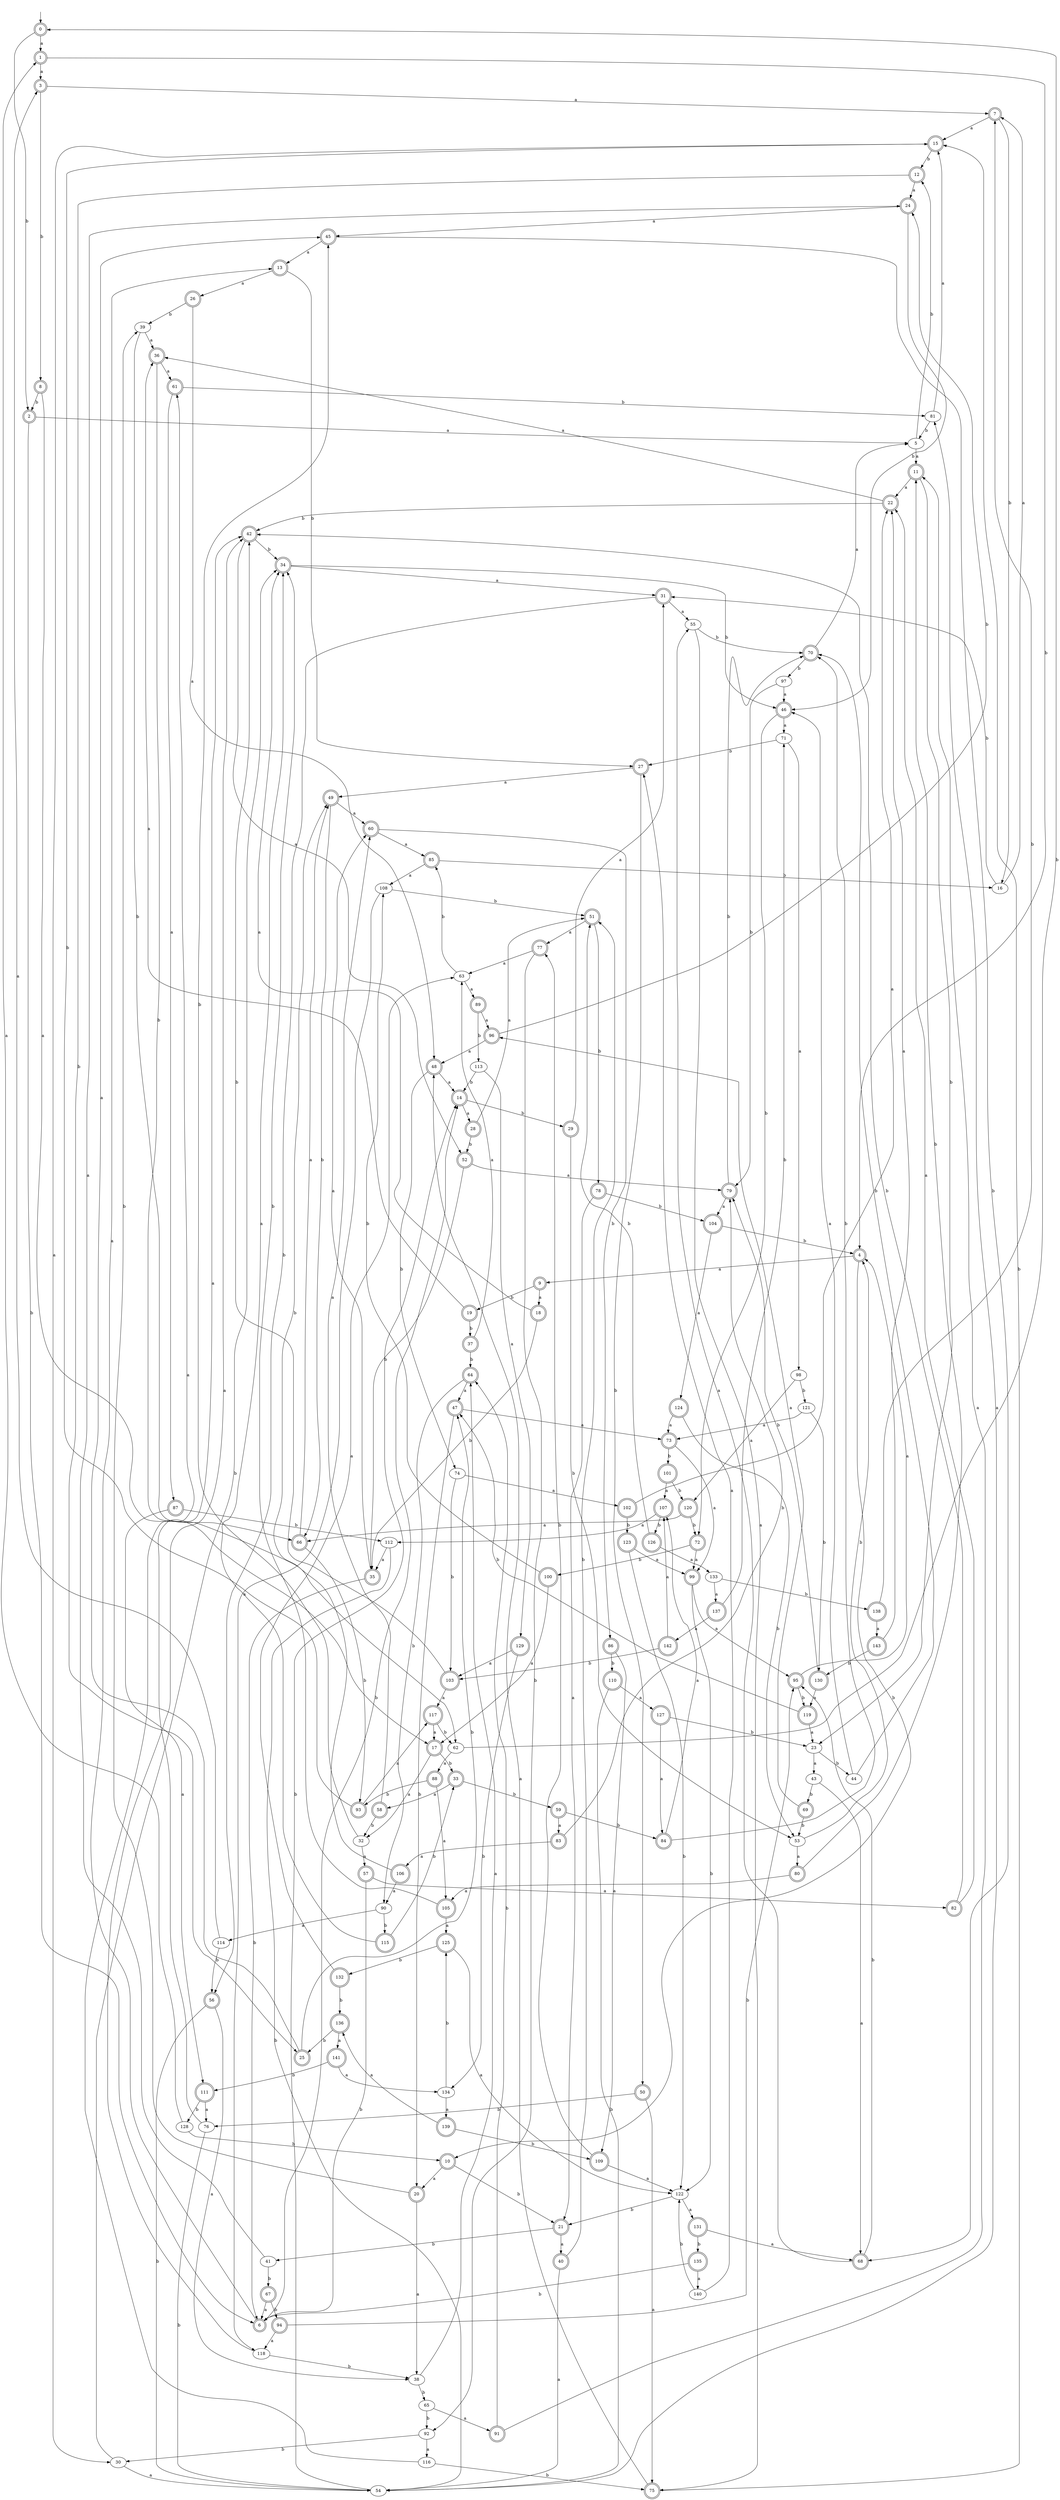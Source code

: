 digraph RandomDFA {
  __start0 [label="", shape=none];
  __start0 -> 0 [label=""];
  0 [shape=circle] [shape=doublecircle]
  0 -> 1 [label="a"]
  0 -> 2 [label="b"]
  1 [shape=doublecircle]
  1 -> 3 [label="a"]
  1 -> 4 [label="b"]
  2 [shape=doublecircle]
  2 -> 5 [label="a"]
  2 -> 6 [label="b"]
  3 [shape=doublecircle]
  3 -> 7 [label="a"]
  3 -> 8 [label="b"]
  4 [shape=doublecircle]
  4 -> 9 [label="a"]
  4 -> 10 [label="b"]
  5
  5 -> 11 [label="a"]
  5 -> 12 [label="b"]
  6 [shape=doublecircle]
  6 -> 13 [label="a"]
  6 -> 14 [label="b"]
  7 [shape=doublecircle]
  7 -> 15 [label="a"]
  7 -> 16 [label="b"]
  8 [shape=doublecircle]
  8 -> 17 [label="a"]
  8 -> 2 [label="b"]
  9 [shape=doublecircle]
  9 -> 18 [label="a"]
  9 -> 19 [label="b"]
  10 [shape=doublecircle]
  10 -> 20 [label="a"]
  10 -> 21 [label="b"]
  11 [shape=doublecircle]
  11 -> 22 [label="a"]
  11 -> 23 [label="b"]
  12 [shape=doublecircle]
  12 -> 24 [label="a"]
  12 -> 25 [label="b"]
  13 [shape=doublecircle]
  13 -> 26 [label="a"]
  13 -> 27 [label="b"]
  14 [shape=doublecircle]
  14 -> 28 [label="a"]
  14 -> 29 [label="b"]
  15 [shape=doublecircle]
  15 -> 30 [label="a"]
  15 -> 12 [label="b"]
  16
  16 -> 7 [label="a"]
  16 -> 31 [label="b"]
  17 [shape=doublecircle]
  17 -> 32 [label="a"]
  17 -> 33 [label="b"]
  18 [shape=doublecircle]
  18 -> 34 [label="a"]
  18 -> 35 [label="b"]
  19 [shape=doublecircle]
  19 -> 36 [label="a"]
  19 -> 37 [label="b"]
  20 [shape=doublecircle]
  20 -> 38 [label="a"]
  20 -> 39 [label="b"]
  21 [shape=doublecircle]
  21 -> 40 [label="a"]
  21 -> 41 [label="b"]
  22 [shape=doublecircle]
  22 -> 36 [label="a"]
  22 -> 42 [label="b"]
  23
  23 -> 43 [label="a"]
  23 -> 44 [label="b"]
  24 [shape=doublecircle]
  24 -> 45 [label="a"]
  24 -> 46 [label="b"]
  25 [shape=doublecircle]
  25 -> 45 [label="a"]
  25 -> 47 [label="b"]
  26 [shape=doublecircle]
  26 -> 48 [label="a"]
  26 -> 39 [label="b"]
  27 [shape=doublecircle]
  27 -> 49 [label="a"]
  27 -> 50 [label="b"]
  28 [shape=doublecircle]
  28 -> 51 [label="a"]
  28 -> 52 [label="b"]
  29 [shape=doublecircle]
  29 -> 31 [label="a"]
  29 -> 53 [label="b"]
  30
  30 -> 54 [label="a"]
  30 -> 34 [label="b"]
  31 [shape=doublecircle]
  31 -> 55 [label="a"]
  31 -> 56 [label="b"]
  32
  32 -> 57 [label="a"]
  32 -> 45 [label="b"]
  33 [shape=doublecircle]
  33 -> 58 [label="a"]
  33 -> 59 [label="b"]
  34 [shape=doublecircle]
  34 -> 31 [label="a"]
  34 -> 46 [label="b"]
  35 [shape=doublecircle]
  35 -> 60 [label="a"]
  35 -> 6 [label="b"]
  36 [shape=doublecircle]
  36 -> 61 [label="a"]
  36 -> 62 [label="b"]
  37 [shape=doublecircle]
  37 -> 63 [label="a"]
  37 -> 64 [label="b"]
  38
  38 -> 64 [label="a"]
  38 -> 65 [label="b"]
  39
  39 -> 36 [label="a"]
  39 -> 66 [label="b"]
  40 [shape=doublecircle]
  40 -> 54 [label="a"]
  40 -> 51 [label="b"]
  41
  41 -> 24 [label="a"]
  41 -> 67 [label="b"]
  42 [shape=doublecircle]
  42 -> 52 [label="a"]
  42 -> 34 [label="b"]
  43
  43 -> 68 [label="a"]
  43 -> 69 [label="b"]
  44
  44 -> 46 [label="a"]
  44 -> 70 [label="b"]
  45 [shape=doublecircle]
  45 -> 13 [label="a"]
  45 -> 68 [label="b"]
  46 [shape=doublecircle]
  46 -> 71 [label="a"]
  46 -> 72 [label="b"]
  47 [shape=doublecircle]
  47 -> 73 [label="a"]
  47 -> 20 [label="b"]
  48 [shape=doublecircle]
  48 -> 14 [label="a"]
  48 -> 74 [label="b"]
  49 [shape=doublecircle]
  49 -> 60 [label="a"]
  49 -> 66 [label="b"]
  50 [shape=doublecircle]
  50 -> 75 [label="a"]
  50 -> 76 [label="b"]
  51 [shape=doublecircle]
  51 -> 77 [label="a"]
  51 -> 78 [label="b"]
  52 [shape=doublecircle]
  52 -> 79 [label="a"]
  52 -> 35 [label="b"]
  53
  53 -> 80 [label="a"]
  53 -> 4 [label="b"]
  54
  54 -> 81 [label="a"]
  54 -> 14 [label="b"]
  55
  55 -> 75 [label="a"]
  55 -> 70 [label="b"]
  56 [shape=doublecircle]
  56 -> 38 [label="a"]
  56 -> 54 [label="b"]
  57 [shape=doublecircle]
  57 -> 82 [label="a"]
  57 -> 6 [label="b"]
  58 [shape=doublecircle]
  58 -> 60 [label="a"]
  58 -> 32 [label="b"]
  59 [shape=doublecircle]
  59 -> 83 [label="a"]
  59 -> 84 [label="b"]
  60 [shape=doublecircle]
  60 -> 85 [label="a"]
  60 -> 86 [label="b"]
  61 [shape=doublecircle]
  61 -> 87 [label="a"]
  61 -> 81 [label="b"]
  62
  62 -> 88 [label="a"]
  62 -> 0 [label="b"]
  63
  63 -> 89 [label="a"]
  63 -> 85 [label="b"]
  64 [shape=doublecircle]
  64 -> 47 [label="a"]
  64 -> 90 [label="b"]
  65
  65 -> 91 [label="a"]
  65 -> 92 [label="b"]
  66 [shape=doublecircle]
  66 -> 49 [label="a"]
  66 -> 93 [label="b"]
  67 [shape=doublecircle]
  67 -> 6 [label="a"]
  67 -> 94 [label="b"]
  68 [shape=doublecircle]
  68 -> 55 [label="a"]
  68 -> 95 [label="b"]
  69 [shape=doublecircle]
  69 -> 96 [label="a"]
  69 -> 53 [label="b"]
  70 [shape=doublecircle]
  70 -> 5 [label="a"]
  70 -> 97 [label="b"]
  71
  71 -> 98 [label="a"]
  71 -> 27 [label="b"]
  72 [shape=doublecircle]
  72 -> 99 [label="a"]
  72 -> 100 [label="b"]
  73 [shape=doublecircle]
  73 -> 99 [label="a"]
  73 -> 101 [label="b"]
  74
  74 -> 102 [label="a"]
  74 -> 103 [label="b"]
  75 [shape=doublecircle]
  75 -> 48 [label="a"]
  75 -> 15 [label="b"]
  76
  76 -> 42 [label="a"]
  76 -> 54 [label="b"]
  77 [shape=doublecircle]
  77 -> 63 [label="a"]
  77 -> 92 [label="b"]
  78 [shape=doublecircle]
  78 -> 21 [label="a"]
  78 -> 104 [label="b"]
  79 [shape=doublecircle]
  79 -> 104 [label="a"]
  79 -> 70 [label="b"]
  80 [shape=doublecircle]
  80 -> 105 [label="a"]
  80 -> 11 [label="b"]
  81
  81 -> 15 [label="a"]
  81 -> 5 [label="b"]
  82 [shape=doublecircle]
  82 -> 22 [label="a"]
  82 -> 42 [label="b"]
  83 [shape=doublecircle]
  83 -> 106 [label="a"]
  83 -> 79 [label="b"]
  84 [shape=doublecircle]
  84 -> 107 [label="a"]
  84 -> 70 [label="b"]
  85 [shape=doublecircle]
  85 -> 108 [label="a"]
  85 -> 16 [label="b"]
  86 [shape=doublecircle]
  86 -> 109 [label="a"]
  86 -> 110 [label="b"]
  87 [shape=doublecircle]
  87 -> 111 [label="a"]
  87 -> 112 [label="b"]
  88 [shape=doublecircle]
  88 -> 105 [label="a"]
  88 -> 93 [label="b"]
  89 [shape=doublecircle]
  89 -> 96 [label="a"]
  89 -> 113 [label="b"]
  90
  90 -> 114 [label="a"]
  90 -> 115 [label="b"]
  91 [shape=doublecircle]
  91 -> 11 [label="a"]
  91 -> 64 [label="b"]
  92
  92 -> 116 [label="a"]
  92 -> 30 [label="b"]
  93 [shape=doublecircle]
  93 -> 117 [label="a"]
  93 -> 15 [label="b"]
  94 [shape=doublecircle]
  94 -> 118 [label="a"]
  94 -> 95 [label="b"]
  95 [shape=doublecircle]
  95 -> 4 [label="a"]
  95 -> 119 [label="b"]
  96 [shape=doublecircle]
  96 -> 48 [label="a"]
  96 -> 24 [label="b"]
  97
  97 -> 46 [label="a"]
  97 -> 79 [label="b"]
  98
  98 -> 120 [label="a"]
  98 -> 121 [label="b"]
  99 [shape=doublecircle]
  99 -> 95 [label="a"]
  99 -> 122 [label="b"]
  100 [shape=doublecircle]
  100 -> 17 [label="a"]
  100 -> 108 [label="b"]
  101 [shape=doublecircle]
  101 -> 107 [label="a"]
  101 -> 120 [label="b"]
  102 [shape=doublecircle]
  102 -> 22 [label="a"]
  102 -> 123 [label="b"]
  103 [shape=doublecircle]
  103 -> 117 [label="a"]
  103 -> 42 [label="b"]
  104 [shape=doublecircle]
  104 -> 124 [label="a"]
  104 -> 4 [label="b"]
  105 [shape=doublecircle]
  105 -> 125 [label="a"]
  105 -> 34 [label="b"]
  106 [shape=doublecircle]
  106 -> 90 [label="a"]
  106 -> 49 [label="b"]
  107 [shape=doublecircle]
  107 -> 112 [label="a"]
  107 -> 126 [label="b"]
  108
  108 -> 118 [label="a"]
  108 -> 51 [label="b"]
  109 [shape=doublecircle]
  109 -> 122 [label="a"]
  109 -> 77 [label="b"]
  110 [shape=doublecircle]
  110 -> 127 [label="a"]
  110 -> 54 [label="b"]
  111 [shape=doublecircle]
  111 -> 76 [label="a"]
  111 -> 128 [label="b"]
  112
  112 -> 35 [label="a"]
  112 -> 54 [label="b"]
  113
  113 -> 129 [label="a"]
  113 -> 14 [label="b"]
  114
  114 -> 3 [label="a"]
  114 -> 56 [label="b"]
  115 [shape=doublecircle]
  115 -> 34 [label="a"]
  115 -> 33 [label="b"]
  116
  116 -> 61 [label="a"]
  116 -> 75 [label="b"]
  117 [shape=doublecircle]
  117 -> 17 [label="a"]
  117 -> 62 [label="b"]
  118
  118 -> 42 [label="a"]
  118 -> 38 [label="b"]
  119 [shape=doublecircle]
  119 -> 23 [label="a"]
  119 -> 47 [label="b"]
  120 [shape=doublecircle]
  120 -> 66 [label="a"]
  120 -> 72 [label="b"]
  121
  121 -> 73 [label="a"]
  121 -> 130 [label="b"]
  122
  122 -> 131 [label="a"]
  122 -> 21 [label="b"]
  123 [shape=doublecircle]
  123 -> 99 [label="a"]
  123 -> 122 [label="b"]
  124 [shape=doublecircle]
  124 -> 73 [label="a"]
  124 -> 53 [label="b"]
  125 [shape=doublecircle]
  125 -> 122 [label="a"]
  125 -> 132 [label="b"]
  126 [shape=doublecircle]
  126 -> 133 [label="a"]
  126 -> 51 [label="b"]
  127 [shape=doublecircle]
  127 -> 84 [label="a"]
  127 -> 23 [label="b"]
  128
  128 -> 1 [label="a"]
  128 -> 10 [label="b"]
  129 [shape=doublecircle]
  129 -> 103 [label="a"]
  129 -> 134 [label="b"]
  130 [shape=doublecircle]
  130 -> 119 [label="a"]
  130 -> 79 [label="b"]
  131 [shape=doublecircle]
  131 -> 68 [label="a"]
  131 -> 135 [label="b"]
  132 [shape=doublecircle]
  132 -> 63 [label="a"]
  132 -> 136 [label="b"]
  133
  133 -> 137 [label="a"]
  133 -> 138 [label="b"]
  134
  134 -> 139 [label="a"]
  134 -> 125 [label="b"]
  135 [shape=doublecircle]
  135 -> 140 [label="a"]
  135 -> 6 [label="b"]
  136 [shape=doublecircle]
  136 -> 141 [label="a"]
  136 -> 25 [label="b"]
  137 [shape=doublecircle]
  137 -> 142 [label="a"]
  137 -> 71 [label="b"]
  138 [shape=doublecircle]
  138 -> 143 [label="a"]
  138 -> 7 [label="b"]
  139 [shape=doublecircle]
  139 -> 136 [label="a"]
  139 -> 109 [label="b"]
  140
  140 -> 27 [label="a"]
  140 -> 122 [label="b"]
  141 [shape=doublecircle]
  141 -> 134 [label="a"]
  141 -> 111 [label="b"]
  142 [shape=doublecircle]
  142 -> 107 [label="a"]
  142 -> 103 [label="b"]
  143 [shape=doublecircle]
  143 -> 22 [label="a"]
  143 -> 130 [label="b"]
}
